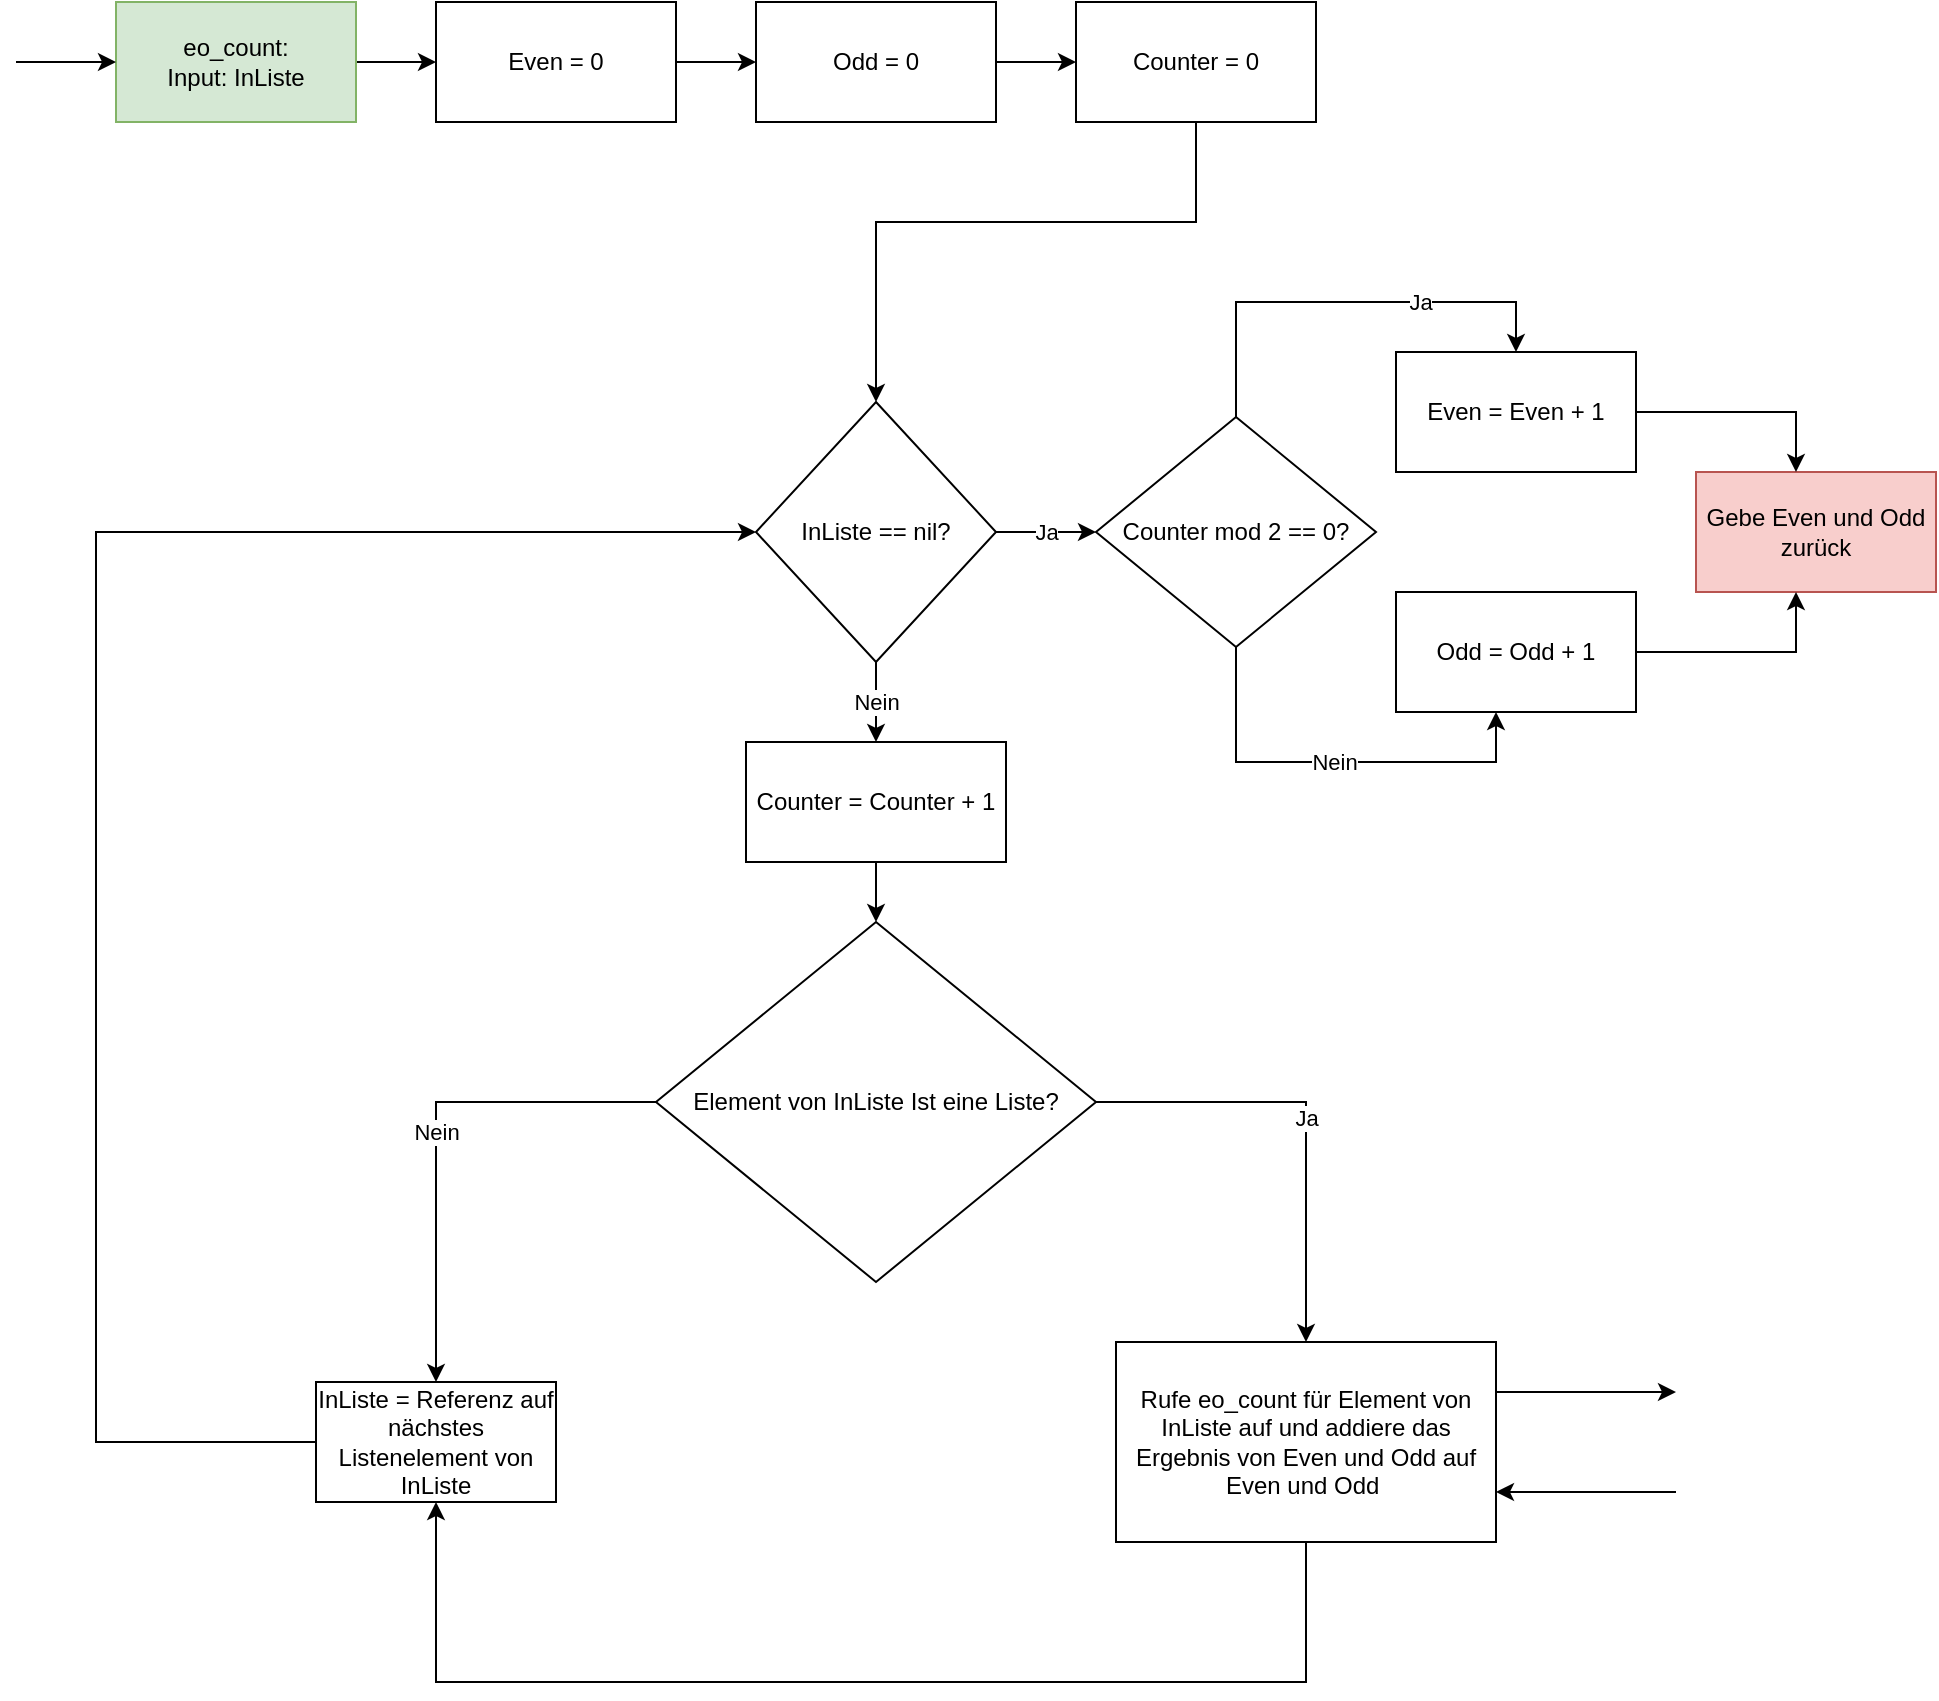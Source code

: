<mxfile version="12.9.9" type="device"><diagram id="jADTBSMfhMuNZXdR7FAa" name="Page-1"><mxGraphModel dx="1278" dy="948" grid="1" gridSize="10" guides="1" tooltips="1" connect="1" arrows="1" fold="1" page="1" pageScale="1" pageWidth="850" pageHeight="1100" math="0" shadow="0"><root><mxCell id="0"/><mxCell id="1" parent="0"/><mxCell id="y4j1TgFLxX6mbJZ0Hf6H-5" style="edgeStyle=orthogonalEdgeStyle;rounded=0;orthogonalLoop=1;jettySize=auto;html=1;" parent="1" source="y4j1TgFLxX6mbJZ0Hf6H-1" target="y4j1TgFLxX6mbJZ0Hf6H-3" edge="1"><mxGeometry relative="1" as="geometry"/></mxCell><mxCell id="y4j1TgFLxX6mbJZ0Hf6H-1" value="eo_count:&lt;br&gt;Input: InListe" style="rounded=0;whiteSpace=wrap;html=1;fillColor=#d5e8d4;strokeColor=#82b366;" parent="1" vertex="1"><mxGeometry x="70" y="60" width="120" height="60" as="geometry"/></mxCell><mxCell id="y4j1TgFLxX6mbJZ0Hf6H-2" value="" style="endArrow=classic;html=1;" parent="1" target="y4j1TgFLxX6mbJZ0Hf6H-1" edge="1"><mxGeometry width="50" height="50" relative="1" as="geometry"><mxPoint x="20" y="90" as="sourcePoint"/><mxPoint x="420" y="230" as="targetPoint"/></mxGeometry></mxCell><mxCell id="y4j1TgFLxX6mbJZ0Hf6H-6" style="edgeStyle=orthogonalEdgeStyle;rounded=0;orthogonalLoop=1;jettySize=auto;html=1;" parent="1" source="y4j1TgFLxX6mbJZ0Hf6H-3" target="y4j1TgFLxX6mbJZ0Hf6H-4" edge="1"><mxGeometry relative="1" as="geometry"/></mxCell><mxCell id="y4j1TgFLxX6mbJZ0Hf6H-3" value="Even = 0" style="rounded=0;whiteSpace=wrap;html=1;" parent="1" vertex="1"><mxGeometry x="230" y="60" width="120" height="60" as="geometry"/></mxCell><mxCell id="y4j1TgFLxX6mbJZ0Hf6H-12" style="edgeStyle=orthogonalEdgeStyle;rounded=0;orthogonalLoop=1;jettySize=auto;html=1;" parent="1" source="y4j1TgFLxX6mbJZ0Hf6H-4" target="y4j1TgFLxX6mbJZ0Hf6H-11" edge="1"><mxGeometry relative="1" as="geometry"/></mxCell><mxCell id="y4j1TgFLxX6mbJZ0Hf6H-4" value="Odd = 0" style="rounded=0;whiteSpace=wrap;html=1;" parent="1" vertex="1"><mxGeometry x="390" y="60" width="120" height="60" as="geometry"/></mxCell><mxCell id="y4j1TgFLxX6mbJZ0Hf6H-15" value="Nein" style="edgeStyle=orthogonalEdgeStyle;rounded=0;orthogonalLoop=1;jettySize=auto;html=1;" parent="1" source="y4j1TgFLxX6mbJZ0Hf6H-7" target="y4j1TgFLxX6mbJZ0Hf6H-14" edge="1"><mxGeometry relative="1" as="geometry"/></mxCell><mxCell id="y4j1TgFLxX6mbJZ0Hf6H-32" value="Ja" style="edgeStyle=orthogonalEdgeStyle;rounded=0;orthogonalLoop=1;jettySize=auto;html=1;" parent="1" source="y4j1TgFLxX6mbJZ0Hf6H-7" target="y4j1TgFLxX6mbJZ0Hf6H-31" edge="1"><mxGeometry relative="1" as="geometry"/></mxCell><mxCell id="y4j1TgFLxX6mbJZ0Hf6H-7" value="InListe == nil?" style="rhombus;whiteSpace=wrap;html=1;" parent="1" vertex="1"><mxGeometry x="390" y="260" width="120" height="130" as="geometry"/></mxCell><mxCell id="y4j1TgFLxX6mbJZ0Hf6H-9" value="Gebe Even und Odd zurück" style="rounded=0;whiteSpace=wrap;html=1;fillColor=#f8cecc;strokeColor=#b85450;" parent="1" vertex="1"><mxGeometry x="860" y="295" width="120" height="60" as="geometry"/></mxCell><mxCell id="y4j1TgFLxX6mbJZ0Hf6H-13" style="edgeStyle=orthogonalEdgeStyle;rounded=0;orthogonalLoop=1;jettySize=auto;html=1;" parent="1" source="y4j1TgFLxX6mbJZ0Hf6H-11" target="y4j1TgFLxX6mbJZ0Hf6H-7" edge="1"><mxGeometry relative="1" as="geometry"><Array as="points"><mxPoint x="610" y="170"/><mxPoint x="450" y="170"/></Array></mxGeometry></mxCell><mxCell id="y4j1TgFLxX6mbJZ0Hf6H-11" value="Counter = 0" style="rounded=0;whiteSpace=wrap;html=1;" parent="1" vertex="1"><mxGeometry x="550" y="60" width="120" height="60" as="geometry"/></mxCell><mxCell id="y4j1TgFLxX6mbJZ0Hf6H-21" style="edgeStyle=orthogonalEdgeStyle;rounded=0;orthogonalLoop=1;jettySize=auto;html=1;" parent="1" source="y4j1TgFLxX6mbJZ0Hf6H-14" target="y4j1TgFLxX6mbJZ0Hf6H-20" edge="1"><mxGeometry relative="1" as="geometry"/></mxCell><mxCell id="y4j1TgFLxX6mbJZ0Hf6H-14" value="Counter = Counter + 1" style="rounded=0;whiteSpace=wrap;html=1;" parent="1" vertex="1"><mxGeometry x="385" y="430" width="130" height="60" as="geometry"/></mxCell><mxCell id="y4j1TgFLxX6mbJZ0Hf6H-23" value="Ja" style="edgeStyle=orthogonalEdgeStyle;rounded=0;orthogonalLoop=1;jettySize=auto;html=1;" parent="1" source="y4j1TgFLxX6mbJZ0Hf6H-20" target="y4j1TgFLxX6mbJZ0Hf6H-22" edge="1"><mxGeometry relative="1" as="geometry"/></mxCell><mxCell id="y4j1TgFLxX6mbJZ0Hf6H-25" value="Nein" style="edgeStyle=orthogonalEdgeStyle;rounded=0;orthogonalLoop=1;jettySize=auto;html=1;" parent="1" source="y4j1TgFLxX6mbJZ0Hf6H-20" target="y4j1TgFLxX6mbJZ0Hf6H-24" edge="1"><mxGeometry relative="1" as="geometry"/></mxCell><mxCell id="y4j1TgFLxX6mbJZ0Hf6H-20" value="&lt;span&gt;Element von InListe Ist eine Liste?&lt;/span&gt;" style="rhombus;whiteSpace=wrap;html=1;" parent="1" vertex="1"><mxGeometry x="340" y="520" width="220" height="180" as="geometry"/></mxCell><mxCell id="y4j1TgFLxX6mbJZ0Hf6H-29" style="edgeStyle=orthogonalEdgeStyle;rounded=0;orthogonalLoop=1;jettySize=auto;html=1;entryX=0.5;entryY=1;entryDx=0;entryDy=0;" parent="1" source="y4j1TgFLxX6mbJZ0Hf6H-22" target="y4j1TgFLxX6mbJZ0Hf6H-24" edge="1"><mxGeometry relative="1" as="geometry"><Array as="points"><mxPoint x="665" y="900"/><mxPoint x="230" y="900"/></Array></mxGeometry></mxCell><mxCell id="y4j1TgFLxX6mbJZ0Hf6H-22" value="Rufe eo_count für Element von InListe auf und addiere das Ergebnis von Even und Odd auf Even und Odd&amp;nbsp;" style="rounded=0;whiteSpace=wrap;html=1;" parent="1" vertex="1"><mxGeometry x="570" y="730" width="190" height="100" as="geometry"/></mxCell><mxCell id="y4j1TgFLxX6mbJZ0Hf6H-30" style="edgeStyle=orthogonalEdgeStyle;rounded=0;orthogonalLoop=1;jettySize=auto;html=1;entryX=0;entryY=0.5;entryDx=0;entryDy=0;" parent="1" source="y4j1TgFLxX6mbJZ0Hf6H-24" target="y4j1TgFLxX6mbJZ0Hf6H-7" edge="1"><mxGeometry relative="1" as="geometry"><Array as="points"><mxPoint x="60" y="780"/><mxPoint x="60" y="325"/></Array></mxGeometry></mxCell><mxCell id="y4j1TgFLxX6mbJZ0Hf6H-24" value="InListe = Referenz auf nächstes Listenelement von InListe" style="rounded=0;whiteSpace=wrap;html=1;" parent="1" vertex="1"><mxGeometry x="170" y="750" width="120" height="60" as="geometry"/></mxCell><mxCell id="y4j1TgFLxX6mbJZ0Hf6H-26" value="" style="endArrow=classic;html=1;exitX=1;exitY=0.25;exitDx=0;exitDy=0;" parent="1" source="y4j1TgFLxX6mbJZ0Hf6H-22" edge="1"><mxGeometry width="50" height="50" relative="1" as="geometry"><mxPoint x="530" y="920" as="sourcePoint"/><mxPoint x="850" y="755" as="targetPoint"/></mxGeometry></mxCell><mxCell id="y4j1TgFLxX6mbJZ0Hf6H-27" value="" style="endArrow=classic;html=1;entryX=1;entryY=0.75;entryDx=0;entryDy=0;" parent="1" target="y4j1TgFLxX6mbJZ0Hf6H-22" edge="1"><mxGeometry width="50" height="50" relative="1" as="geometry"><mxPoint x="850" y="805" as="sourcePoint"/><mxPoint x="820" y="710" as="targetPoint"/></mxGeometry></mxCell><mxCell id="y4j1TgFLxX6mbJZ0Hf6H-35" value="Nein" style="edgeStyle=orthogonalEdgeStyle;rounded=0;orthogonalLoop=1;jettySize=auto;html=1;" parent="1" source="y4j1TgFLxX6mbJZ0Hf6H-31" target="y4j1TgFLxX6mbJZ0Hf6H-34" edge="1"><mxGeometry relative="1" as="geometry"><Array as="points"><mxPoint x="630" y="440"/><mxPoint x="760" y="440"/></Array></mxGeometry></mxCell><mxCell id="y4j1TgFLxX6mbJZ0Hf6H-36" value="Ja" style="edgeStyle=orthogonalEdgeStyle;rounded=0;orthogonalLoop=1;jettySize=auto;html=1;" parent="1" source="y4j1TgFLxX6mbJZ0Hf6H-31" target="y4j1TgFLxX6mbJZ0Hf6H-33" edge="1"><mxGeometry x="0.343" relative="1" as="geometry"><Array as="points"><mxPoint x="630" y="325"/><mxPoint x="630" y="210"/><mxPoint x="770" y="210"/></Array><mxPoint as="offset"/></mxGeometry></mxCell><mxCell id="y4j1TgFLxX6mbJZ0Hf6H-31" value="Counter mod 2 == 0?" style="rhombus;whiteSpace=wrap;html=1;" parent="1" vertex="1"><mxGeometry x="560" y="267.5" width="140" height="115" as="geometry"/></mxCell><mxCell id="y4j1TgFLxX6mbJZ0Hf6H-37" style="edgeStyle=orthogonalEdgeStyle;rounded=0;orthogonalLoop=1;jettySize=auto;html=1;" parent="1" source="y4j1TgFLxX6mbJZ0Hf6H-33" target="y4j1TgFLxX6mbJZ0Hf6H-9" edge="1"><mxGeometry relative="1" as="geometry"><Array as="points"><mxPoint x="910" y="265"/></Array></mxGeometry></mxCell><mxCell id="y4j1TgFLxX6mbJZ0Hf6H-33" value="Even = Even + 1" style="rounded=0;whiteSpace=wrap;html=1;" parent="1" vertex="1"><mxGeometry x="710" y="235" width="120" height="60" as="geometry"/></mxCell><mxCell id="y4j1TgFLxX6mbJZ0Hf6H-38" style="edgeStyle=orthogonalEdgeStyle;rounded=0;orthogonalLoop=1;jettySize=auto;html=1;" parent="1" source="y4j1TgFLxX6mbJZ0Hf6H-34" target="y4j1TgFLxX6mbJZ0Hf6H-9" edge="1"><mxGeometry relative="1" as="geometry"><Array as="points"><mxPoint x="910" y="385"/></Array></mxGeometry></mxCell><mxCell id="y4j1TgFLxX6mbJZ0Hf6H-34" value="Odd = Odd + 1" style="rounded=0;whiteSpace=wrap;html=1;" parent="1" vertex="1"><mxGeometry x="710" y="355" width="120" height="60" as="geometry"/></mxCell></root></mxGraphModel></diagram></mxfile>